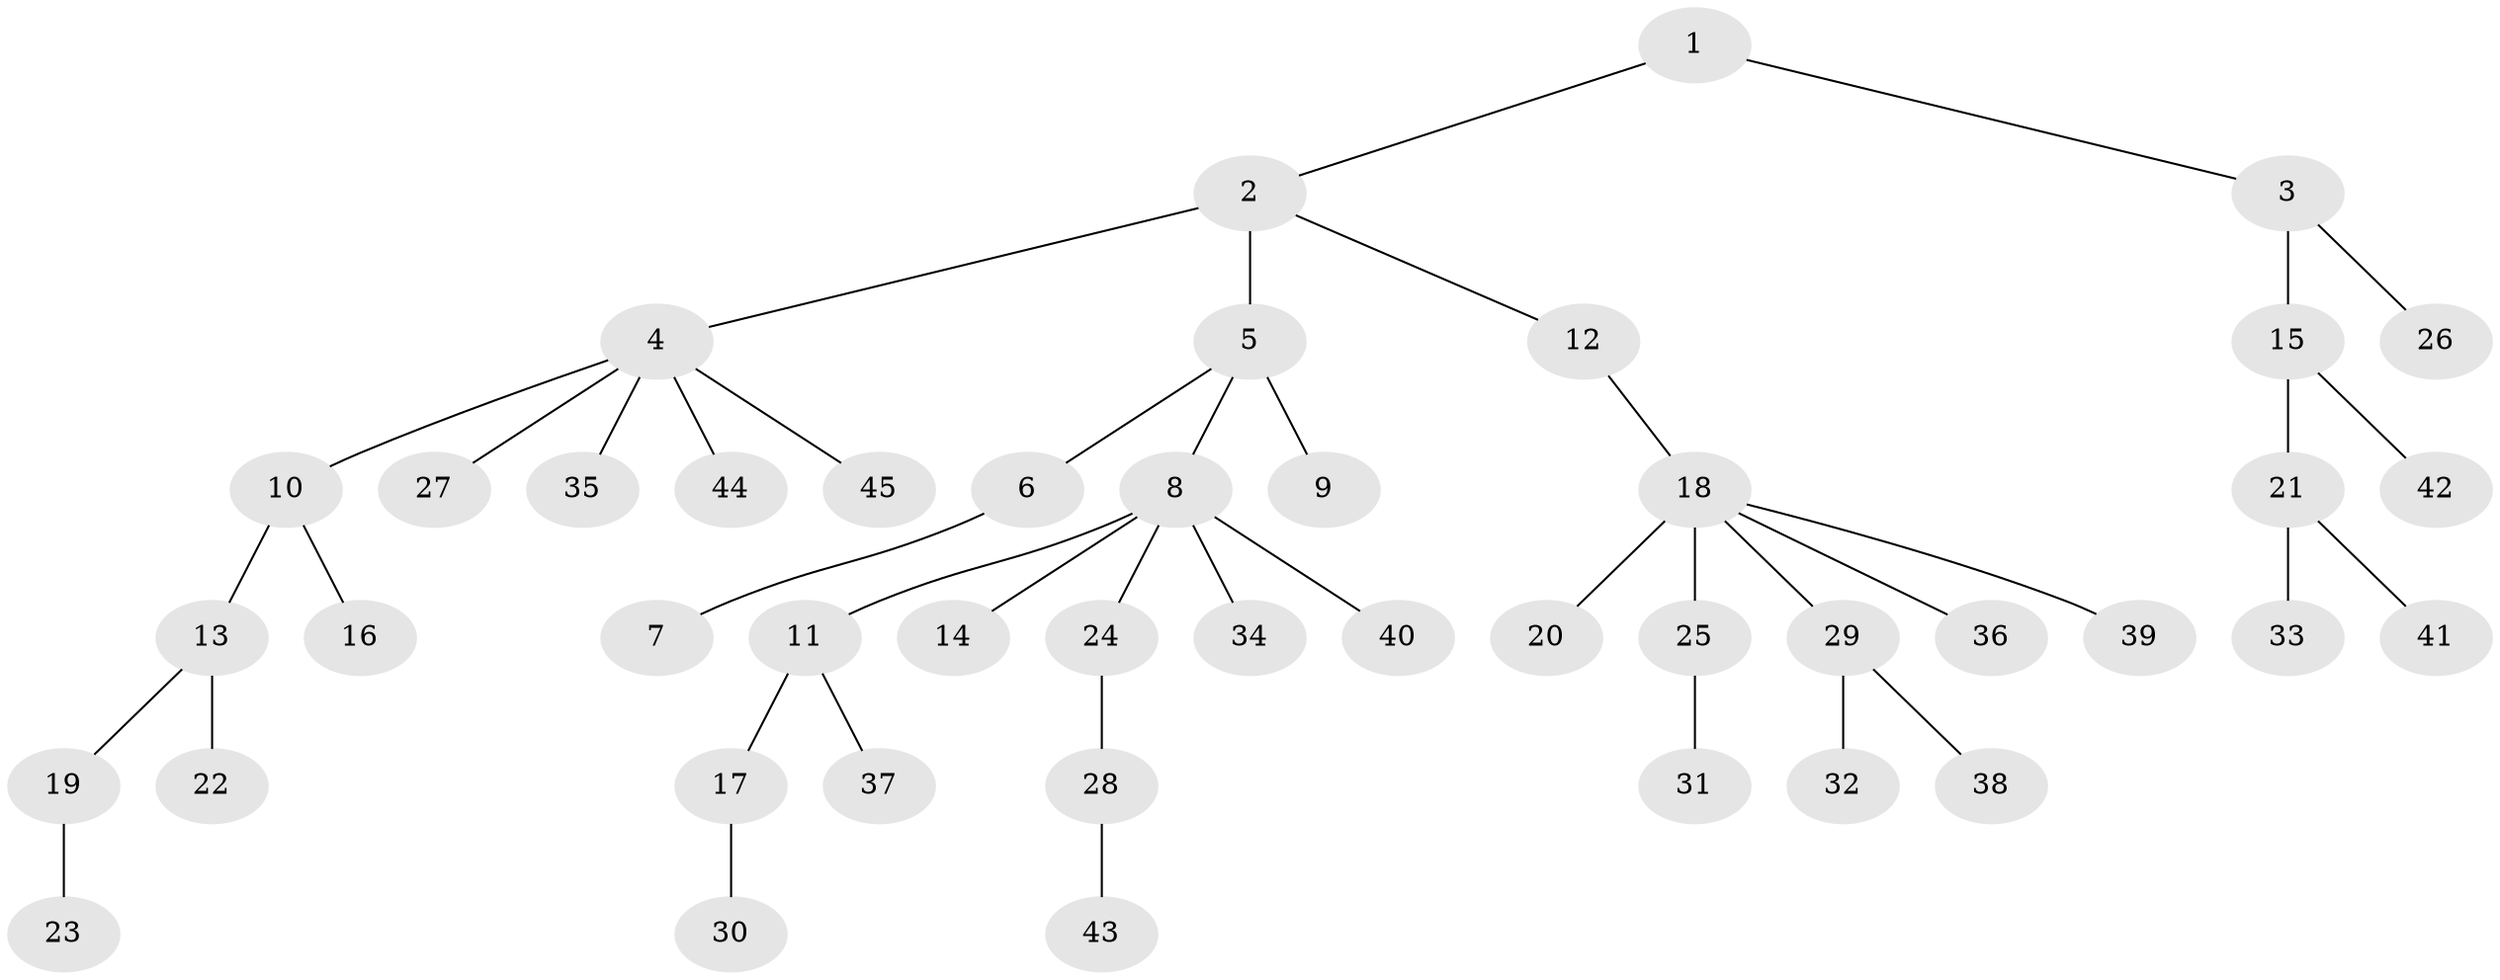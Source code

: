 // original degree distribution, {4: 0.06040268456375839, 5: 0.04697986577181208, 6: 0.006711409395973154, 8: 0.006711409395973154, 3: 0.087248322147651, 2: 0.28187919463087246, 7: 0.013422818791946308, 1: 0.4966442953020134}
// Generated by graph-tools (version 1.1) at 2025/51/03/04/25 22:51:52]
// undirected, 45 vertices, 44 edges
graph export_dot {
  node [color=gray90,style=filled];
  1;
  2;
  3;
  4;
  5;
  6;
  7;
  8;
  9;
  10;
  11;
  12;
  13;
  14;
  15;
  16;
  17;
  18;
  19;
  20;
  21;
  22;
  23;
  24;
  25;
  26;
  27;
  28;
  29;
  30;
  31;
  32;
  33;
  34;
  35;
  36;
  37;
  38;
  39;
  40;
  41;
  42;
  43;
  44;
  45;
  1 -- 2 [weight=1.0];
  1 -- 3 [weight=1.0];
  2 -- 4 [weight=1.0];
  2 -- 5 [weight=3.0];
  2 -- 12 [weight=1.0];
  3 -- 15 [weight=1.0];
  3 -- 26 [weight=1.0];
  4 -- 10 [weight=1.0];
  4 -- 27 [weight=1.0];
  4 -- 35 [weight=1.0];
  4 -- 44 [weight=1.0];
  4 -- 45 [weight=1.0];
  5 -- 6 [weight=1.0];
  5 -- 8 [weight=1.0];
  5 -- 9 [weight=1.0];
  6 -- 7 [weight=1.0];
  8 -- 11 [weight=1.0];
  8 -- 14 [weight=1.0];
  8 -- 24 [weight=1.0];
  8 -- 34 [weight=1.0];
  8 -- 40 [weight=1.0];
  10 -- 13 [weight=1.0];
  10 -- 16 [weight=1.0];
  11 -- 17 [weight=1.0];
  11 -- 37 [weight=1.0];
  12 -- 18 [weight=1.0];
  13 -- 19 [weight=1.0];
  13 -- 22 [weight=2.0];
  15 -- 21 [weight=1.0];
  15 -- 42 [weight=1.0];
  17 -- 30 [weight=1.0];
  18 -- 20 [weight=1.0];
  18 -- 25 [weight=4.0];
  18 -- 29 [weight=1.0];
  18 -- 36 [weight=1.0];
  18 -- 39 [weight=1.0];
  19 -- 23 [weight=1.0];
  21 -- 33 [weight=4.0];
  21 -- 41 [weight=1.0];
  24 -- 28 [weight=4.0];
  25 -- 31 [weight=1.0];
  28 -- 43 [weight=1.0];
  29 -- 32 [weight=1.0];
  29 -- 38 [weight=1.0];
}
